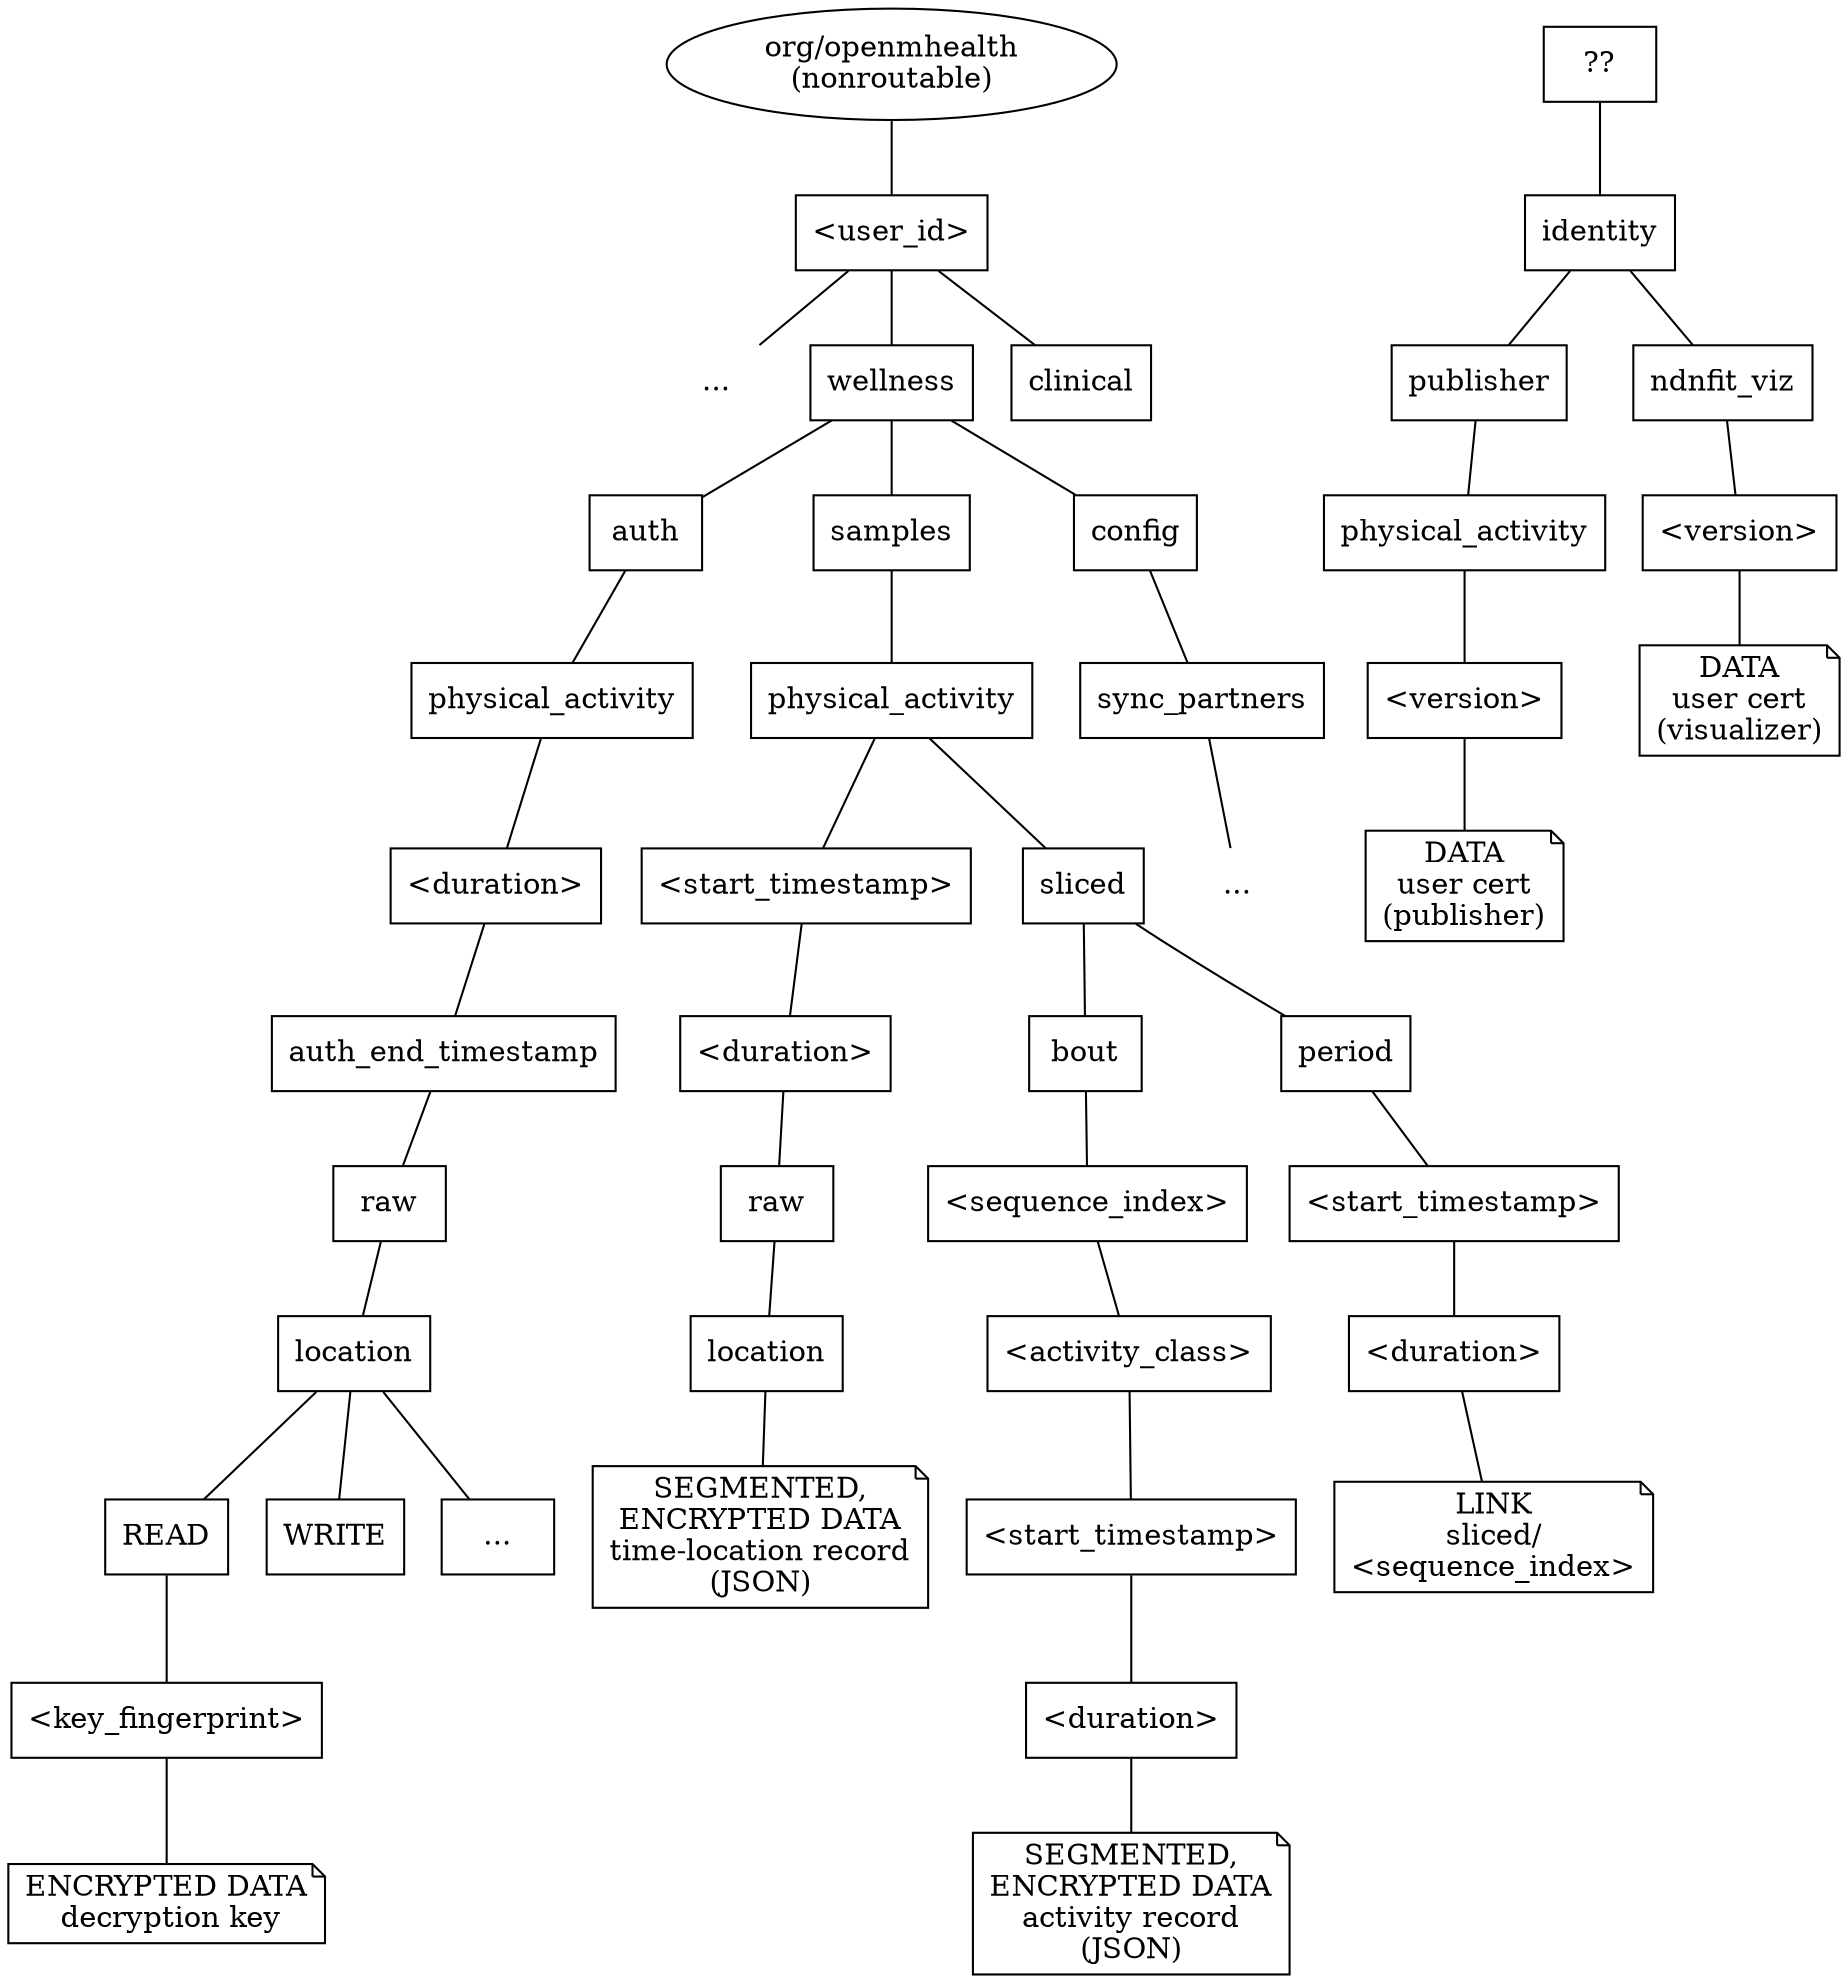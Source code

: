 graph top {

node [shape=box]; 


root -- <<user_id>>; 
<<user_id>> -- category_ellipses;
<<user_id>> -- wellness;
<<user_id>> -- clinical;

root [shape=oval, label="org/openmhealth\n(nonroutable)", width=3];

category_ellipses [shape=plaintext,label="..."];

wellness -- auth;
wellness -- samples;
"??" -- identity;

wellness -- config;
config -- sync_partners -- sync_partners_ellipses; 
sync_partners_ellipses [shape=plaintext,label="..."];


identity -- publisher -- physical_activity_cert -- physical_activity_cert_version-- user_cert;
identity -- ndnfit_viz -- ndnfit_viz_cert_version -- user_cert_2;
physical_activity_cert [label="physical_activity"];
physical_activity_cert_version [label="<version>"];
ndnfit_viz_cert_version [label="<version>"];
user_cert [shape=note, label="DATA\nuser cert\n(publisher)"];
user_cert_2 [shape=note, label="DATA\nuser cert\n(visualizer)"];


physical_activity_auth [label="physical_activity"];

auth -- physical_activity_auth -- auth_start_timestamp -- auth_end_timestamp -- auth_raw -- auth_location -- READ --  <<key_fingerprint>> -- auth_data_reader; 

auth_location -- WRITE;
auth_location -- "...";

auth_raw [label="raw"];
auth_location [label="location"]; 
auth_start_timestamp [label="<start_timestamp>"];

auth_start_timestamp [label="<duration>"];


auth_data_reader [shape=note, label="ENCRYPTED DATA\n decryption key"]; 

samples -- physical_activity -- raw_start_timestamp -- raw_end_timestamp -- raw -- location -- raw_data; 
raw_start_timestamp [label="<start_timestamp>"]; 
raw_end_timestamp [label="<duration>"]; 
raw_data [shape="note", label="SEGMENTED,\nENCRYPTED DATA\ntime-location record\n(JSON)"];

physical_activity -- sliced;
sliced -- bout -- <<sequence_index>> -- <<activity_class>>; 
<<activity_class>> -- activity_start_timestamp -- activity_end_timestamp -- sliced_data;
activity_start_timestamp [label="<start_timestamp>"];
activity_end_timestamp [label="<duration>"];
sliced_data [shape="note", label="SEGMENTED,\nENCRYPTED DATA\nactivity record\n(JSON)"];

sliced -- period -- sliced_start_timestamp -- sliced__end_timestamp -- sliced_time_lookup; 
sliced_start_timestamp [label="<start_timestamp>"];
sliced__end_timestamp [label="<duration>"];
sliced_time_lookup [shape=note, label="LINK\nsliced/\n<sequence_index>"]

}


